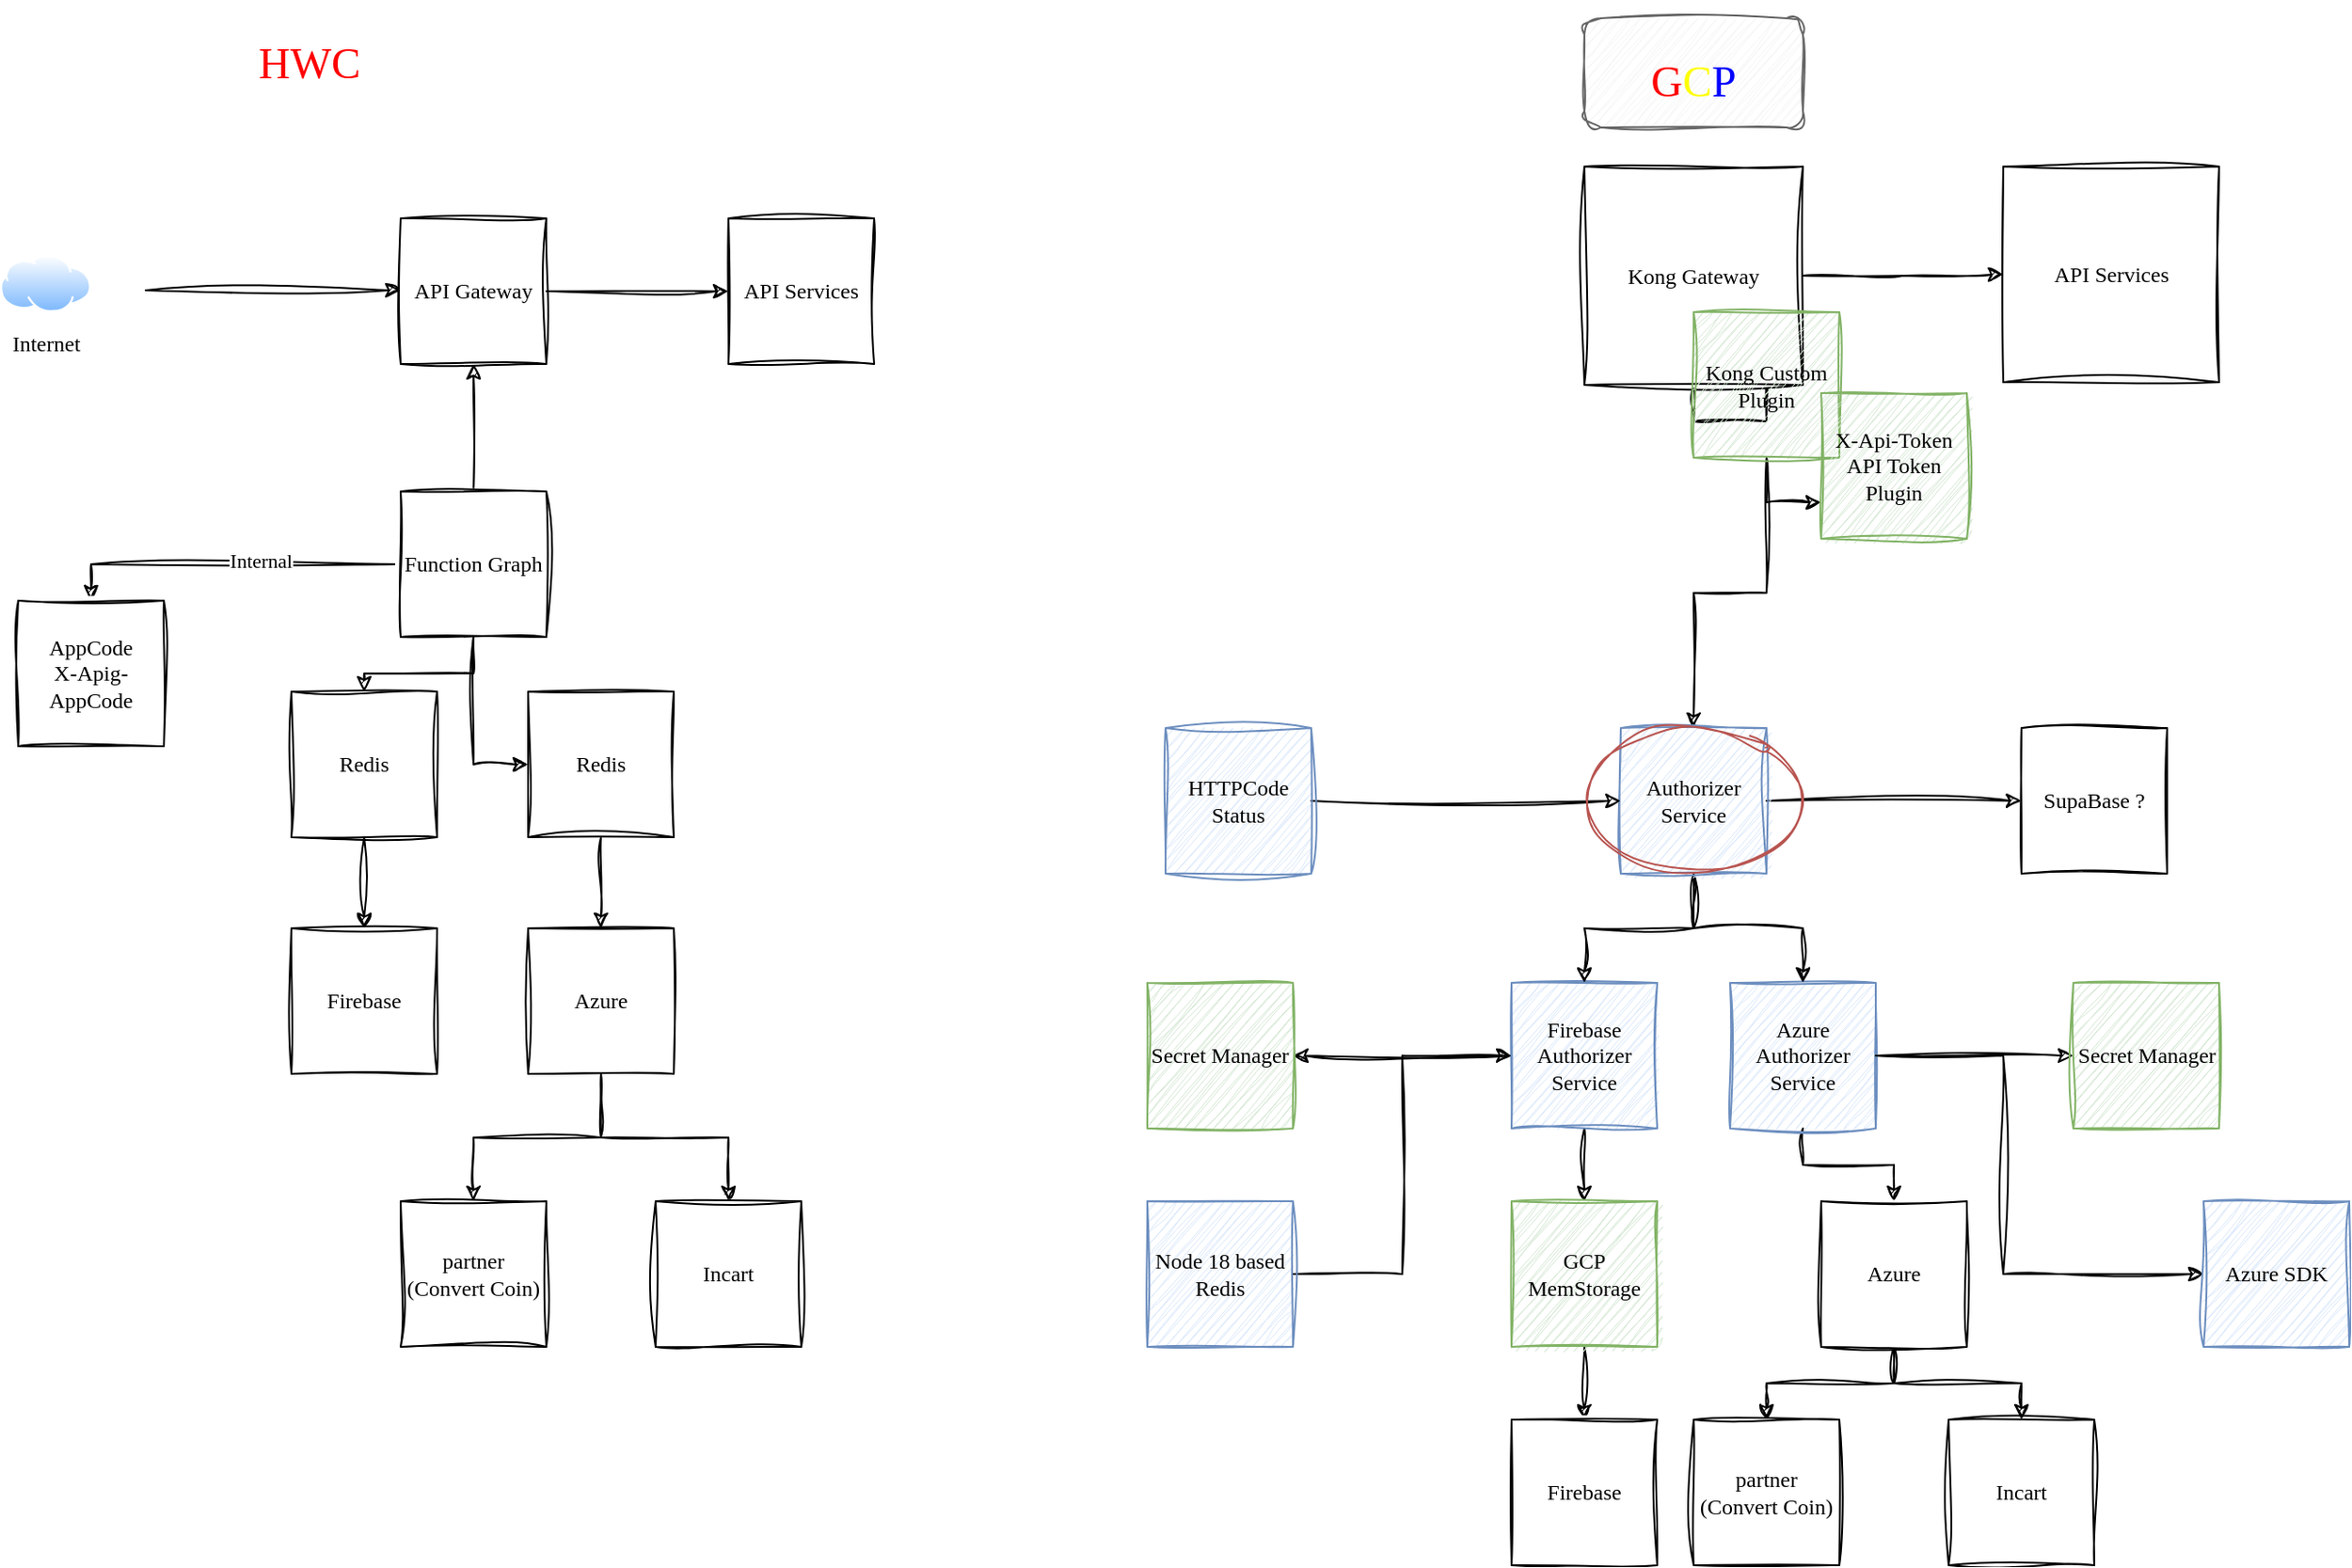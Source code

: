<mxfile version="24.5.3" type="device">
  <diagram name="Page-1" id="G5r0jrvFFTkO5b-JQu8F">
    <mxGraphModel dx="1434" dy="810" grid="1" gridSize="10" guides="1" tooltips="1" connect="1" arrows="1" fold="1" page="1" pageScale="1" pageWidth="1600" pageHeight="1200" math="0" shadow="0">
      <root>
        <mxCell id="0" />
        <mxCell id="1" parent="0" />
        <mxCell id="6DQpXu5GJifUFWTLLlfd-4" value="" style="rounded=1;whiteSpace=wrap;html=1;sketch=1;hachureGap=4;jiggle=2;curveFitting=1;fontFamily=Architects Daughter;fontSource=https%3A%2F%2Ffonts.googleapis.com%2Fcss%3Ffamily%3DArchitects%2BDaughter;fillColor=#f5f5f5;fontColor=#333333;strokeColor=#666666;" vertex="1" parent="1">
          <mxGeometry x="960" y="110" width="120" height="60" as="geometry" />
        </mxCell>
        <mxCell id="dltz9RrJFAUMXSkhFBql-20" style="edgeStyle=orthogonalEdgeStyle;rounded=0;orthogonalLoop=1;jettySize=auto;html=1;entryX=0;entryY=0.5;entryDx=0;entryDy=0;sketch=1;curveFitting=1;jiggle=2;fontFamily=Comic Sans MS;" parent="1" source="dltz9RrJFAUMXSkhFBql-2" target="dltz9RrJFAUMXSkhFBql-19" edge="1">
          <mxGeometry relative="1" as="geometry" />
        </mxCell>
        <mxCell id="dltz9RrJFAUMXSkhFBql-2" value="API Gateway" style="whiteSpace=wrap;html=1;aspect=fixed;sketch=1;curveFitting=1;jiggle=2;fontFamily=Comic Sans MS;" parent="1" vertex="1">
          <mxGeometry x="310" y="220" width="80" height="80" as="geometry" />
        </mxCell>
        <mxCell id="dltz9RrJFAUMXSkhFBql-3" value="" style="endArrow=classic;html=1;rounded=0;sketch=1;curveFitting=1;jiggle=2;fontFamily=Comic Sans MS;" parent="1" edge="1">
          <mxGeometry width="50" height="50" relative="1" as="geometry">
            <mxPoint x="170" y="259.5" as="sourcePoint" />
            <mxPoint x="310" y="259.5" as="targetPoint" />
          </mxGeometry>
        </mxCell>
        <mxCell id="dltz9RrJFAUMXSkhFBql-4" value="Internet" style="image;aspect=fixed;perimeter=ellipsePerimeter;html=1;align=center;shadow=0;dashed=0;spacingTop=3;image=img/lib/active_directory/internet_cloud.svg;sketch=1;curveFitting=1;jiggle=2;fontFamily=Comic Sans MS;" parent="1" vertex="1">
          <mxGeometry x="90" y="240" width="50" height="31.5" as="geometry" />
        </mxCell>
        <mxCell id="dltz9RrJFAUMXSkhFBql-5" value="&lt;font color=&quot;#ff0000&quot;&gt;HWC&lt;/font&gt;" style="text;html=1;align=center;verticalAlign=middle;whiteSpace=wrap;rounded=0;fontSize=24;fontFamily=Comic Sans MS;" parent="1" vertex="1">
          <mxGeometry x="200" y="100" width="120" height="70" as="geometry" />
        </mxCell>
        <mxCell id="dltz9RrJFAUMXSkhFBql-6" value="&lt;blockquote&gt;&lt;font style=&quot;&quot; color=&quot;#ff0000&quot;&gt;G&lt;/font&gt;&lt;font style=&quot;&quot; color=&quot;#ffff00&quot;&gt;C&lt;/font&gt;&lt;font style=&quot;&quot; color=&quot;#0000ff&quot;&gt;P&lt;/font&gt;&lt;/blockquote&gt;" style="text;html=1;align=center;verticalAlign=middle;whiteSpace=wrap;rounded=1;fontSize=24;fontFamily=Comic Sans MS;shadow=0;glass=0;perimeterSpacing=1;strokeColor=none;fillColor=none;" parent="1" vertex="1">
          <mxGeometry x="960" y="110" width="120" height="70" as="geometry" />
        </mxCell>
        <mxCell id="dltz9RrJFAUMXSkhFBql-22" style="edgeStyle=orthogonalEdgeStyle;rounded=0;orthogonalLoop=1;jettySize=auto;html=1;entryX=0.5;entryY=0;entryDx=0;entryDy=0;sketch=1;curveFitting=1;jiggle=2;fontFamily=Comic Sans MS;" parent="1" source="dltz9RrJFAUMXSkhFBql-7" target="dltz9RrJFAUMXSkhFBql-21" edge="1">
          <mxGeometry relative="1" as="geometry" />
        </mxCell>
        <mxCell id="dltz9RrJFAUMXSkhFBql-25" style="edgeStyle=orthogonalEdgeStyle;rounded=0;orthogonalLoop=1;jettySize=auto;html=1;sketch=1;curveFitting=1;jiggle=2;fontFamily=Comic Sans MS;" parent="1" source="dltz9RrJFAUMXSkhFBql-7" target="dltz9RrJFAUMXSkhFBql-23" edge="1">
          <mxGeometry relative="1" as="geometry" />
        </mxCell>
        <mxCell id="dltz9RrJFAUMXSkhFBql-7" value="Kong Gateway" style="whiteSpace=wrap;html=1;aspect=fixed;sketch=1;curveFitting=1;jiggle=2;fontFamily=Comic Sans MS;" parent="1" vertex="1">
          <mxGeometry x="960" y="191.5" width="120" height="120" as="geometry" />
        </mxCell>
        <mxCell id="dltz9RrJFAUMXSkhFBql-9" style="edgeStyle=orthogonalEdgeStyle;rounded=0;orthogonalLoop=1;jettySize=auto;html=1;entryX=0.5;entryY=1;entryDx=0;entryDy=0;sketch=1;curveFitting=1;jiggle=2;fontFamily=Comic Sans MS;" parent="1" source="dltz9RrJFAUMXSkhFBql-8" target="dltz9RrJFAUMXSkhFBql-2" edge="1">
          <mxGeometry relative="1" as="geometry" />
        </mxCell>
        <mxCell id="dltz9RrJFAUMXSkhFBql-17" style="edgeStyle=orthogonalEdgeStyle;rounded=0;orthogonalLoop=1;jettySize=auto;html=1;entryX=0.5;entryY=0;entryDx=0;entryDy=0;sketch=1;curveFitting=1;jiggle=2;fontFamily=Comic Sans MS;" parent="1" source="dltz9RrJFAUMXSkhFBql-8" target="dltz9RrJFAUMXSkhFBql-16" edge="1">
          <mxGeometry relative="1" as="geometry" />
        </mxCell>
        <mxCell id="dltz9RrJFAUMXSkhFBql-49" style="edgeStyle=orthogonalEdgeStyle;rounded=0;orthogonalLoop=1;jettySize=auto;html=1;entryX=0;entryY=0.5;entryDx=0;entryDy=0;sketch=1;curveFitting=1;jiggle=2;fontFamily=Comic Sans MS;" parent="1" source="dltz9RrJFAUMXSkhFBql-8" target="dltz9RrJFAUMXSkhFBql-48" edge="1">
          <mxGeometry relative="1" as="geometry" />
        </mxCell>
        <mxCell id="kfqzIIHvZOKDq8jT9YzY-1" style="edgeStyle=orthogonalEdgeStyle;rounded=0;orthogonalLoop=1;jettySize=auto;html=1;entryX=0.5;entryY=0;entryDx=0;entryDy=0;sketch=1;curveFitting=1;jiggle=2;fontFamily=Comic Sans MS;" parent="1" source="dltz9RrJFAUMXSkhFBql-8" target="dltz9RrJFAUMXSkhFBql-42" edge="1">
          <mxGeometry relative="1" as="geometry" />
        </mxCell>
        <mxCell id="kfqzIIHvZOKDq8jT9YzY-2" value="Internal" style="edgeLabel;html=1;align=center;verticalAlign=middle;resizable=0;points=[];fontFamily=Comic Sans MS;" parent="kfqzIIHvZOKDq8jT9YzY-1" vertex="1" connectable="0">
          <mxGeometry x="-0.19" y="-2" relative="1" as="geometry">
            <mxPoint as="offset" />
          </mxGeometry>
        </mxCell>
        <mxCell id="dltz9RrJFAUMXSkhFBql-8" value="Function Graph" style="whiteSpace=wrap;html=1;aspect=fixed;sketch=1;curveFitting=1;jiggle=2;fontFamily=Comic Sans MS;" parent="1" vertex="1">
          <mxGeometry x="310" y="370" width="80" height="80" as="geometry" />
        </mxCell>
        <mxCell id="dltz9RrJFAUMXSkhFBql-51" style="edgeStyle=orthogonalEdgeStyle;rounded=0;orthogonalLoop=1;jettySize=auto;html=1;sketch=1;curveFitting=1;jiggle=2;fontFamily=Comic Sans MS;" parent="1" source="dltz9RrJFAUMXSkhFBql-10" target="dltz9RrJFAUMXSkhFBql-12" edge="1">
          <mxGeometry relative="1" as="geometry" />
        </mxCell>
        <mxCell id="kfqzIIHvZOKDq8jT9YzY-4" style="edgeStyle=orthogonalEdgeStyle;rounded=0;orthogonalLoop=1;jettySize=auto;html=1;entryX=0.5;entryY=0;entryDx=0;entryDy=0;sketch=1;curveFitting=1;jiggle=2;fontFamily=Comic Sans MS;" parent="1" source="dltz9RrJFAUMXSkhFBql-10" target="kfqzIIHvZOKDq8jT9YzY-3" edge="1">
          <mxGeometry relative="1" as="geometry" />
        </mxCell>
        <mxCell id="dltz9RrJFAUMXSkhFBql-10" value="Azure" style="whiteSpace=wrap;html=1;aspect=fixed;sketch=1;curveFitting=1;jiggle=2;fontFamily=Comic Sans MS;" parent="1" vertex="1">
          <mxGeometry x="380" y="610" width="80" height="80" as="geometry" />
        </mxCell>
        <mxCell id="dltz9RrJFAUMXSkhFBql-11" value="Firebase" style="whiteSpace=wrap;html=1;aspect=fixed;sketch=1;curveFitting=1;jiggle=2;fontFamily=Comic Sans MS;" parent="1" vertex="1">
          <mxGeometry x="250" y="610" width="80" height="80" as="geometry" />
        </mxCell>
        <mxCell id="dltz9RrJFAUMXSkhFBql-12" value="Incart" style="whiteSpace=wrap;html=1;aspect=fixed;sketch=1;curveFitting=1;jiggle=2;fontFamily=Comic Sans MS;" parent="1" vertex="1">
          <mxGeometry x="450" y="760" width="80" height="80" as="geometry" />
        </mxCell>
        <mxCell id="dltz9RrJFAUMXSkhFBql-18" style="edgeStyle=orthogonalEdgeStyle;rounded=0;orthogonalLoop=1;jettySize=auto;html=1;entryX=0.5;entryY=0;entryDx=0;entryDy=0;sketch=1;curveFitting=1;jiggle=2;fontFamily=Comic Sans MS;" parent="1" source="dltz9RrJFAUMXSkhFBql-16" target="dltz9RrJFAUMXSkhFBql-11" edge="1">
          <mxGeometry relative="1" as="geometry" />
        </mxCell>
        <mxCell id="dltz9RrJFAUMXSkhFBql-16" value="Redis" style="whiteSpace=wrap;html=1;aspect=fixed;sketch=1;curveFitting=1;jiggle=2;fontFamily=Comic Sans MS;" parent="1" vertex="1">
          <mxGeometry x="250" y="480" width="80" height="80" as="geometry" />
        </mxCell>
        <mxCell id="dltz9RrJFAUMXSkhFBql-19" value="API Services" style="whiteSpace=wrap;html=1;aspect=fixed;sketch=1;curveFitting=1;jiggle=2;fontFamily=Comic Sans MS;" parent="1" vertex="1">
          <mxGeometry x="490" y="220" width="80" height="80" as="geometry" />
        </mxCell>
        <mxCell id="kfqzIIHvZOKDq8jT9YzY-8" style="edgeStyle=orthogonalEdgeStyle;rounded=0;orthogonalLoop=1;jettySize=auto;html=1;sketch=1;curveFitting=1;jiggle=2;fontFamily=Comic Sans MS;" parent="1" source="dltz9RrJFAUMXSkhFBql-21" target="kfqzIIHvZOKDq8jT9YzY-7" edge="1">
          <mxGeometry relative="1" as="geometry" />
        </mxCell>
        <mxCell id="6DQpXu5GJifUFWTLLlfd-1" style="edgeStyle=orthogonalEdgeStyle;rounded=0;sketch=1;hachureGap=4;jiggle=2;curveFitting=1;orthogonalLoop=1;jettySize=auto;html=1;entryX=0;entryY=0.75;entryDx=0;entryDy=0;fontFamily=Comic Sans MS;" edge="1" parent="1" source="dltz9RrJFAUMXSkhFBql-21" target="dltz9RrJFAUMXSkhFBql-44">
          <mxGeometry relative="1" as="geometry" />
        </mxCell>
        <mxCell id="dltz9RrJFAUMXSkhFBql-21" value="Kong Custom Plugin" style="whiteSpace=wrap;html=1;aspect=fixed;fillColor=#d5e8d4;sketch=1;curveFitting=1;jiggle=2;fillStyle=auto;strokeColor=#82b366;fontFamily=Comic Sans MS;" parent="1" vertex="1">
          <mxGeometry x="1020" y="271.5" width="80" height="80" as="geometry" />
        </mxCell>
        <mxCell id="dltz9RrJFAUMXSkhFBql-23" value="API Services" style="whiteSpace=wrap;html=1;aspect=fixed;sketch=1;curveFitting=1;jiggle=2;fontFamily=Comic Sans MS;" parent="1" vertex="1">
          <mxGeometry x="1190" y="191.5" width="118.5" height="118.5" as="geometry" />
        </mxCell>
        <mxCell id="kfqzIIHvZOKDq8jT9YzY-5" style="edgeStyle=orthogonalEdgeStyle;rounded=0;orthogonalLoop=1;jettySize=auto;html=1;entryX=0.5;entryY=0;entryDx=0;entryDy=0;sketch=1;curveFitting=1;jiggle=2;fontFamily=Comic Sans MS;" parent="1" source="dltz9RrJFAUMXSkhFBql-26" target="dltz9RrJFAUMXSkhFBql-32" edge="1">
          <mxGeometry relative="1" as="geometry" />
        </mxCell>
        <mxCell id="kfqzIIHvZOKDq8jT9YzY-16" style="edgeStyle=orthogonalEdgeStyle;rounded=0;orthogonalLoop=1;jettySize=auto;html=1;entryX=0;entryY=0.5;entryDx=0;entryDy=0;sketch=1;curveFitting=1;jiggle=2;fontFamily=Comic Sans MS;" parent="1" source="dltz9RrJFAUMXSkhFBql-26" target="kfqzIIHvZOKDq8jT9YzY-15" edge="1">
          <mxGeometry relative="1" as="geometry" />
        </mxCell>
        <mxCell id="dltz9RrJFAUMXSkhFBql-26" value="Azure Authorizer Service" style="whiteSpace=wrap;html=1;aspect=fixed;fillColor=#dae8fc;sketch=1;curveFitting=1;jiggle=2;strokeColor=#6c8ebf;fontFamily=Comic Sans MS;" parent="1" vertex="1">
          <mxGeometry x="1040" y="640" width="80" height="80" as="geometry" />
        </mxCell>
        <mxCell id="kfqzIIHvZOKDq8jT9YzY-13" style="edgeStyle=orthogonalEdgeStyle;rounded=0;orthogonalLoop=1;jettySize=auto;html=1;entryX=0.5;entryY=0;entryDx=0;entryDy=0;sketch=1;curveFitting=1;jiggle=2;fontFamily=Comic Sans MS;" parent="1" source="dltz9RrJFAUMXSkhFBql-32" target="kfqzIIHvZOKDq8jT9YzY-12" edge="1">
          <mxGeometry relative="1" as="geometry" />
        </mxCell>
        <mxCell id="kfqzIIHvZOKDq8jT9YzY-14" style="edgeStyle=orthogonalEdgeStyle;rounded=0;orthogonalLoop=1;jettySize=auto;html=1;sketch=1;curveFitting=1;jiggle=2;fontFamily=Comic Sans MS;" parent="1" source="dltz9RrJFAUMXSkhFBql-32" target="kfqzIIHvZOKDq8jT9YzY-11" edge="1">
          <mxGeometry relative="1" as="geometry" />
        </mxCell>
        <mxCell id="kfqzIIHvZOKDq8jT9YzY-22" style="edgeStyle=orthogonalEdgeStyle;rounded=0;orthogonalLoop=1;jettySize=auto;html=1;entryX=0;entryY=0.5;entryDx=0;entryDy=0;exitX=1;exitY=0.5;exitDx=0;exitDy=0;sketch=1;curveFitting=1;jiggle=2;fontFamily=Comic Sans MS;" parent="1" source="dltz9RrJFAUMXSkhFBql-26" target="kfqzIIHvZOKDq8jT9YzY-21" edge="1">
          <mxGeometry relative="1" as="geometry">
            <Array as="points">
              <mxPoint x="1190" y="680" />
              <mxPoint x="1190" y="800" />
            </Array>
          </mxGeometry>
        </mxCell>
        <mxCell id="dltz9RrJFAUMXSkhFBql-32" value="Azure" style="whiteSpace=wrap;html=1;aspect=fixed;fillColor=#FFFFFF;sketch=1;curveFitting=1;jiggle=2;fontFamily=Comic Sans MS;" parent="1" vertex="1">
          <mxGeometry x="1090" y="760" width="80" height="80" as="geometry" />
        </mxCell>
        <mxCell id="dltz9RrJFAUMXSkhFBql-36" style="edgeStyle=orthogonalEdgeStyle;rounded=0;orthogonalLoop=1;jettySize=auto;html=1;entryX=0.5;entryY=0;entryDx=0;entryDy=0;sketch=1;curveFitting=1;jiggle=2;fontFamily=Comic Sans MS;" parent="1" source="dltz9RrJFAUMXSkhFBql-37" target="dltz9RrJFAUMXSkhFBql-39" edge="1">
          <mxGeometry relative="1" as="geometry" />
        </mxCell>
        <mxCell id="kfqzIIHvZOKDq8jT9YzY-18" style="edgeStyle=orthogonalEdgeStyle;rounded=0;orthogonalLoop=1;jettySize=auto;html=1;entryX=1;entryY=0.5;entryDx=0;entryDy=0;sketch=1;curveFitting=1;jiggle=2;fontFamily=Comic Sans MS;" parent="1" source="dltz9RrJFAUMXSkhFBql-37" target="kfqzIIHvZOKDq8jT9YzY-17" edge="1">
          <mxGeometry relative="1" as="geometry" />
        </mxCell>
        <mxCell id="dltz9RrJFAUMXSkhFBql-37" value="Firebase Authorizer Service" style="whiteSpace=wrap;html=1;aspect=fixed;fillColor=#dae8fc;sketch=1;curveFitting=1;jiggle=2;strokeColor=#6c8ebf;fontFamily=Comic Sans MS;" parent="1" vertex="1">
          <mxGeometry x="920" y="640" width="80" height="80" as="geometry" />
        </mxCell>
        <mxCell id="dltz9RrJFAUMXSkhFBql-38" style="edgeStyle=orthogonalEdgeStyle;rounded=0;orthogonalLoop=1;jettySize=auto;html=1;entryX=0.5;entryY=0;entryDx=0;entryDy=0;sketch=1;curveFitting=1;jiggle=2;fontFamily=Comic Sans MS;" parent="1" source="dltz9RrJFAUMXSkhFBql-39" target="dltz9RrJFAUMXSkhFBql-40" edge="1">
          <mxGeometry relative="1" as="geometry" />
        </mxCell>
        <mxCell id="dltz9RrJFAUMXSkhFBql-39" value="GCP MemStorage" style="whiteSpace=wrap;html=1;aspect=fixed;fillColor=#d5e8d4;sketch=1;curveFitting=1;jiggle=2;strokeColor=#82b366;fontFamily=Comic Sans MS;" parent="1" vertex="1">
          <mxGeometry x="920" y="760" width="80" height="80" as="geometry" />
        </mxCell>
        <mxCell id="dltz9RrJFAUMXSkhFBql-40" value="Firebase" style="whiteSpace=wrap;html=1;aspect=fixed;fillColor=#FFFFFF;sketch=1;curveFitting=1;jiggle=2;fontFamily=Comic Sans MS;" parent="1" vertex="1">
          <mxGeometry x="920" y="880" width="80" height="80" as="geometry" />
        </mxCell>
        <mxCell id="dltz9RrJFAUMXSkhFBql-42" value="AppCode&lt;br&gt;X-Apig-AppCode" style="whiteSpace=wrap;html=1;aspect=fixed;sketch=1;curveFitting=1;jiggle=2;fontFamily=Comic Sans MS;" parent="1" vertex="1">
          <mxGeometry x="100" y="430" width="80" height="80" as="geometry" />
        </mxCell>
        <mxCell id="dltz9RrJFAUMXSkhFBql-44" value="X-Api-Token&lt;br&gt;API Token Plugin" style="whiteSpace=wrap;html=1;aspect=fixed;fillColor=#d5e8d4;sketch=1;curveFitting=1;jiggle=2;strokeColor=#82b366;fontFamily=Comic Sans MS;" parent="1" vertex="1">
          <mxGeometry x="1090" y="316" width="80" height="80" as="geometry" />
        </mxCell>
        <mxCell id="dltz9RrJFAUMXSkhFBql-50" style="edgeStyle=orthogonalEdgeStyle;rounded=0;orthogonalLoop=1;jettySize=auto;html=1;entryX=0.5;entryY=0;entryDx=0;entryDy=0;sketch=1;curveFitting=1;jiggle=2;fontFamily=Comic Sans MS;" parent="1" source="dltz9RrJFAUMXSkhFBql-48" target="dltz9RrJFAUMXSkhFBql-10" edge="1">
          <mxGeometry relative="1" as="geometry" />
        </mxCell>
        <mxCell id="dltz9RrJFAUMXSkhFBql-48" value="Redis" style="whiteSpace=wrap;html=1;aspect=fixed;sketch=1;curveFitting=1;jiggle=2;fontFamily=Comic Sans MS;" parent="1" vertex="1">
          <mxGeometry x="380" y="480" width="80" height="80" as="geometry" />
        </mxCell>
        <mxCell id="kfqzIIHvZOKDq8jT9YzY-3" value="partner (Convert Coin)" style="whiteSpace=wrap;html=1;aspect=fixed;sketch=1;curveFitting=1;jiggle=2;fontFamily=Comic Sans MS;" parent="1" vertex="1">
          <mxGeometry x="310" y="760" width="80" height="80" as="geometry" />
        </mxCell>
        <mxCell id="kfqzIIHvZOKDq8jT9YzY-9" style="edgeStyle=orthogonalEdgeStyle;rounded=0;orthogonalLoop=1;jettySize=auto;html=1;entryX=0.5;entryY=0;entryDx=0;entryDy=0;sketch=1;curveFitting=1;jiggle=2;fontFamily=Comic Sans MS;" parent="1" source="kfqzIIHvZOKDq8jT9YzY-7" target="dltz9RrJFAUMXSkhFBql-37" edge="1">
          <mxGeometry relative="1" as="geometry" />
        </mxCell>
        <mxCell id="kfqzIIHvZOKDq8jT9YzY-10" style="edgeStyle=orthogonalEdgeStyle;rounded=0;orthogonalLoop=1;jettySize=auto;html=1;entryX=0.5;entryY=0;entryDx=0;entryDy=0;sketch=1;curveFitting=1;jiggle=2;fontFamily=Comic Sans MS;" parent="1" source="kfqzIIHvZOKDq8jT9YzY-7" target="dltz9RrJFAUMXSkhFBql-26" edge="1">
          <mxGeometry relative="1" as="geometry" />
        </mxCell>
        <mxCell id="kfqzIIHvZOKDq8jT9YzY-20" style="edgeStyle=orthogonalEdgeStyle;rounded=0;orthogonalLoop=1;jettySize=auto;html=1;sketch=1;curveFitting=1;jiggle=2;fontFamily=Comic Sans MS;" parent="1" source="kfqzIIHvZOKDq8jT9YzY-7" target="kfqzIIHvZOKDq8jT9YzY-19" edge="1">
          <mxGeometry relative="1" as="geometry" />
        </mxCell>
        <mxCell id="kfqzIIHvZOKDq8jT9YzY-7" value="Authorizer Service" style="whiteSpace=wrap;html=1;aspect=fixed;fillColor=#dae8fc;sketch=1;curveFitting=1;jiggle=2;strokeColor=#6c8ebf;fontFamily=Comic Sans MS;" parent="1" vertex="1">
          <mxGeometry x="980" y="500" width="80" height="80" as="geometry" />
        </mxCell>
        <mxCell id="kfqzIIHvZOKDq8jT9YzY-11" value="Incart" style="whiteSpace=wrap;html=1;aspect=fixed;fillColor=#FFFFFF;sketch=1;curveFitting=1;jiggle=2;fontFamily=Comic Sans MS;" parent="1" vertex="1">
          <mxGeometry x="1160" y="880" width="80" height="80" as="geometry" />
        </mxCell>
        <mxCell id="kfqzIIHvZOKDq8jT9YzY-12" value="partner (Convert Coin)" style="whiteSpace=wrap;html=1;aspect=fixed;fillColor=#FFFFFF;sketch=1;curveFitting=1;jiggle=2;fontFamily=Comic Sans MS;" parent="1" vertex="1">
          <mxGeometry x="1020" y="880" width="80" height="80" as="geometry" />
        </mxCell>
        <mxCell id="kfqzIIHvZOKDq8jT9YzY-15" value="Secret Manager" style="whiteSpace=wrap;html=1;aspect=fixed;fillColor=#d5e8d4;sketch=1;curveFitting=1;jiggle=2;strokeColor=#82b366;fontFamily=Comic Sans MS;" parent="1" vertex="1">
          <mxGeometry x="1228.5" y="640" width="80" height="80" as="geometry" />
        </mxCell>
        <mxCell id="kfqzIIHvZOKDq8jT9YzY-17" value="Secret Manager" style="whiteSpace=wrap;html=1;aspect=fixed;fillColor=#d5e8d4;sketch=1;curveFitting=1;jiggle=2;strokeColor=#82b366;fontFamily=Comic Sans MS;" parent="1" vertex="1">
          <mxGeometry x="720" y="640" width="80" height="80" as="geometry" />
        </mxCell>
        <mxCell id="kfqzIIHvZOKDq8jT9YzY-19" value="SupaBase ?" style="whiteSpace=wrap;html=1;aspect=fixed;sketch=1;curveFitting=1;jiggle=2;fontFamily=Comic Sans MS;" parent="1" vertex="1">
          <mxGeometry x="1200" y="500" width="80" height="80" as="geometry" />
        </mxCell>
        <mxCell id="kfqzIIHvZOKDq8jT9YzY-21" value="Azure SDK" style="whiteSpace=wrap;html=1;aspect=fixed;fillColor=#dae8fc;sketch=1;curveFitting=1;jiggle=2;strokeColor=#6c8ebf;fontFamily=Comic Sans MS;" parent="1" vertex="1">
          <mxGeometry x="1300" y="760" width="80" height="80" as="geometry" />
        </mxCell>
        <mxCell id="kfqzIIHvZOKDq8jT9YzY-24" style="edgeStyle=orthogonalEdgeStyle;rounded=0;orthogonalLoop=1;jettySize=auto;html=1;entryX=0;entryY=0.5;entryDx=0;entryDy=0;sketch=1;curveFitting=1;jiggle=2;fontFamily=Comic Sans MS;" parent="1" source="kfqzIIHvZOKDq8jT9YzY-23" target="dltz9RrJFAUMXSkhFBql-37" edge="1">
          <mxGeometry relative="1" as="geometry" />
        </mxCell>
        <mxCell id="kfqzIIHvZOKDq8jT9YzY-23" value="Node 18 based&lt;br&gt;Redis" style="whiteSpace=wrap;html=1;aspect=fixed;fillColor=#dae8fc;sketch=1;curveFitting=1;jiggle=2;strokeColor=#6c8ebf;fontFamily=Comic Sans MS;" parent="1" vertex="1">
          <mxGeometry x="720" y="760" width="80" height="80" as="geometry" />
        </mxCell>
        <mxCell id="kfqzIIHvZOKDq8jT9YzY-26" style="edgeStyle=orthogonalEdgeStyle;rounded=0;orthogonalLoop=1;jettySize=auto;html=1;entryX=0;entryY=0.5;entryDx=0;entryDy=0;sketch=1;curveFitting=1;jiggle=2;fontFamily=Comic Sans MS;" parent="1" source="kfqzIIHvZOKDq8jT9YzY-25" target="kfqzIIHvZOKDq8jT9YzY-7" edge="1">
          <mxGeometry relative="1" as="geometry" />
        </mxCell>
        <mxCell id="kfqzIIHvZOKDq8jT9YzY-25" value="HTTPCode Status" style="whiteSpace=wrap;html=1;aspect=fixed;fillColor=#dae8fc;sketch=1;curveFitting=1;jiggle=2;strokeColor=#6c8ebf;fontFamily=Comic Sans MS;" parent="1" vertex="1">
          <mxGeometry x="730" y="500" width="80" height="80" as="geometry" />
        </mxCell>
        <mxCell id="6DQpXu5GJifUFWTLLlfd-3" value="" style="ellipse;whiteSpace=wrap;html=1;sketch=1;hachureGap=4;jiggle=2;curveFitting=1;fontFamily=Comic Sans MS;fillColor=none;strokeColor=#b85450;" vertex="1" parent="1">
          <mxGeometry x="960" y="500" width="120" height="80" as="geometry" />
        </mxCell>
      </root>
    </mxGraphModel>
  </diagram>
</mxfile>
